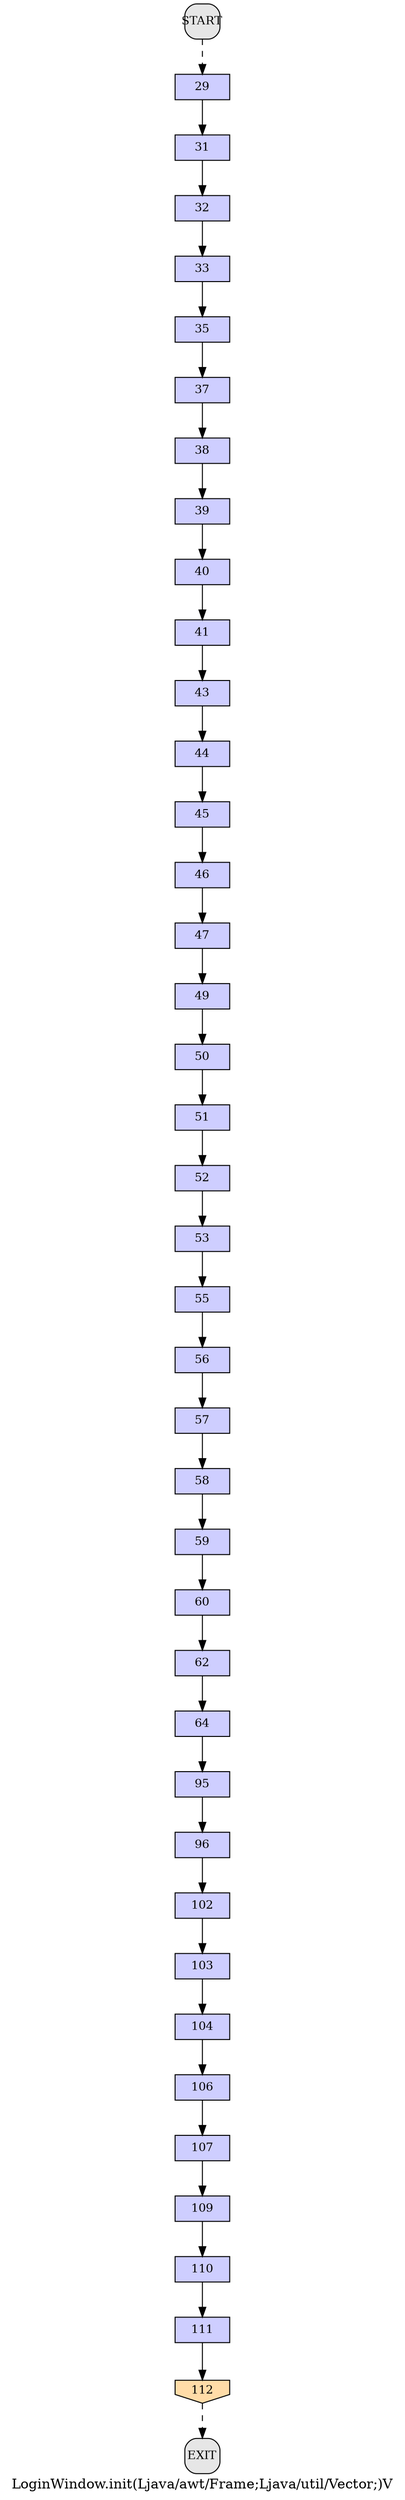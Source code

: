 /* --------------------------------------------------- */
/* Generated by Dr. Garbage Control Flow Graph Factory */
/* http://www.drgarbage.com                            */
/* Version: 4.5.0.201508311741                         */
/* Retrieved on: 2015-12-01 08:09:24.505               */
/* --------------------------------------------------- */
digraph "LoginWindow.init(Ljava/awt/Frame;Ljava/util/Vector;)V" {
 graph [label="LoginWindow.init(Ljava/awt/Frame;Ljava/util/Vector;)V"];
 2 [label="29", shape=box, style=filled, fillcolor="#CECEFF", fixedsize=true, fontsize=12, width=0.78, height=0.36 ]
 3 [label="31", shape=box, style=filled, fillcolor="#CECEFF", fixedsize=true, fontsize=12, width=0.78, height=0.36 ]
 4 [label="32", shape=box, style=filled, fillcolor="#CECEFF", fixedsize=true, fontsize=12, width=0.78, height=0.36 ]
 5 [label="33", shape=box, style=filled, fillcolor="#CECEFF", fixedsize=true, fontsize=12, width=0.78, height=0.36 ]
 6 [label="35", shape=box, style=filled, fillcolor="#CECEFF", fixedsize=true, fontsize=12, width=0.78, height=0.36 ]
 7 [label="37", shape=box, style=filled, fillcolor="#CECEFF", fixedsize=true, fontsize=12, width=0.78, height=0.36 ]
 8 [label="38", shape=box, style=filled, fillcolor="#CECEFF", fixedsize=true, fontsize=12, width=0.78, height=0.36 ]
 9 [label="39", shape=box, style=filled, fillcolor="#CECEFF", fixedsize=true, fontsize=12, width=0.78, height=0.36 ]
 10 [label="40", shape=box, style=filled, fillcolor="#CECEFF", fixedsize=true, fontsize=12, width=0.78, height=0.36 ]
 11 [label="41", shape=box, style=filled, fillcolor="#CECEFF", fixedsize=true, fontsize=12, width=0.78, height=0.36 ]
 12 [label="43", shape=box, style=filled, fillcolor="#CECEFF", fixedsize=true, fontsize=12, width=0.78, height=0.36 ]
 13 [label="44", shape=box, style=filled, fillcolor="#CECEFF", fixedsize=true, fontsize=12, width=0.78, height=0.36 ]
 14 [label="45", shape=box, style=filled, fillcolor="#CECEFF", fixedsize=true, fontsize=12, width=0.78, height=0.36 ]
 15 [label="46", shape=box, style=filled, fillcolor="#CECEFF", fixedsize=true, fontsize=12, width=0.78, height=0.36 ]
 16 [label="47", shape=box, style=filled, fillcolor="#CECEFF", fixedsize=true, fontsize=12, width=0.78, height=0.36 ]
 17 [label="49", shape=box, style=filled, fillcolor="#CECEFF", fixedsize=true, fontsize=12, width=0.78, height=0.36 ]
 18 [label="50", shape=box, style=filled, fillcolor="#CECEFF", fixedsize=true, fontsize=12, width=0.78, height=0.36 ]
 19 [label="51", shape=box, style=filled, fillcolor="#CECEFF", fixedsize=true, fontsize=12, width=0.78, height=0.36 ]
 20 [label="52", shape=box, style=filled, fillcolor="#CECEFF", fixedsize=true, fontsize=12, width=0.78, height=0.36 ]
 21 [label="53", shape=box, style=filled, fillcolor="#CECEFF", fixedsize=true, fontsize=12, width=0.78, height=0.36 ]
 22 [label="55", shape=box, style=filled, fillcolor="#CECEFF", fixedsize=true, fontsize=12, width=0.78, height=0.36 ]
 23 [label="56", shape=box, style=filled, fillcolor="#CECEFF", fixedsize=true, fontsize=12, width=0.78, height=0.36 ]
 24 [label="57", shape=box, style=filled, fillcolor="#CECEFF", fixedsize=true, fontsize=12, width=0.78, height=0.36 ]
 25 [label="58", shape=box, style=filled, fillcolor="#CECEFF", fixedsize=true, fontsize=12, width=0.78, height=0.36 ]
 26 [label="59", shape=box, style=filled, fillcolor="#CECEFF", fixedsize=true, fontsize=12, width=0.78, height=0.36 ]
 27 [label="60", shape=box, style=filled, fillcolor="#CECEFF", fixedsize=true, fontsize=12, width=0.78, height=0.36 ]
 28 [label="62", shape=box, style=filled, fillcolor="#CECEFF", fixedsize=true, fontsize=12, width=0.78, height=0.36 ]
 29 [label="64", shape=box, style=filled, fillcolor="#CECEFF", fixedsize=true, fontsize=12, width=0.78, height=0.36 ]
 30 [label="95", shape=box, style=filled, fillcolor="#CECEFF", fixedsize=true, fontsize=12, width=0.78, height=0.36 ]
 31 [label="96", shape=box, style=filled, fillcolor="#CECEFF", fixedsize=true, fontsize=12, width=0.78, height=0.36 ]
 32 [label="102", shape=box, style=filled, fillcolor="#CECEFF", fixedsize=true, fontsize=12, width=0.78, height=0.36 ]
 33 [label="103", shape=box, style=filled, fillcolor="#CECEFF", fixedsize=true, fontsize=12, width=0.78, height=0.36 ]
 34 [label="104", shape=box, style=filled, fillcolor="#CECEFF", fixedsize=true, fontsize=12, width=0.78, height=0.36 ]
 35 [label="106", shape=box, style=filled, fillcolor="#CECEFF", fixedsize=true, fontsize=12, width=0.78, height=0.36 ]
 36 [label="107", shape=box, style=filled, fillcolor="#CECEFF", fixedsize=true, fontsize=12, width=0.78, height=0.36 ]
 37 [label="109", shape=box, style=filled, fillcolor="#CECEFF", fixedsize=true, fontsize=12, width=0.78, height=0.36 ]
 38 [label="110", shape=box, style=filled, fillcolor="#CECEFF", fixedsize=true, fontsize=12, width=0.78, height=0.36 ]
 39 [label="111", shape=box, style=filled, fillcolor="#CECEFF", fixedsize=true, fontsize=12, width=0.78, height=0.36 ]
 40 [label="112", shape=invhouse, style=filled, fillcolor="#FFDCA8", fixedsize=true, fontsize=12, width=0.78, height=0.36 ]
 41 [label="START", shape=box, style="filled, rounded", fillcolor="#E6E6E6", fixedsize=true, fontsize=12, width=0.5, height=0.5 ]
 42 [label="EXIT", shape=box, style="filled, rounded", fillcolor="#E6E6E6", fixedsize=true, fontsize=12, width=0.5, height=0.5 ]
 41 -> 2 [label="", style=dashed ]
 2 -> 3 [label="", style=solid ]
 3 -> 4 [label="", style=solid ]
 4 -> 5 [label="", style=solid ]
 5 -> 6 [label="", style=solid ]
 6 -> 7 [label="", style=solid ]
 7 -> 8 [label="", style=solid ]
 8 -> 9 [label="", style=solid ]
 9 -> 10 [label="", style=solid ]
 10 -> 11 [label="", style=solid ]
 11 -> 12 [label="", style=solid ]
 12 -> 13 [label="", style=solid ]
 13 -> 14 [label="", style=solid ]
 14 -> 15 [label="", style=solid ]
 15 -> 16 [label="", style=solid ]
 16 -> 17 [label="", style=solid ]
 17 -> 18 [label="", style=solid ]
 18 -> 19 [label="", style=solid ]
 19 -> 20 [label="", style=solid ]
 20 -> 21 [label="", style=solid ]
 21 -> 22 [label="", style=solid ]
 22 -> 23 [label="", style=solid ]
 23 -> 24 [label="", style=solid ]
 24 -> 25 [label="", style=solid ]
 25 -> 26 [label="", style=solid ]
 26 -> 27 [label="", style=solid ]
 27 -> 28 [label="", style=solid ]
 28 -> 29 [label="", style=solid ]
 29 -> 30 [label="", style=solid ]
 30 -> 31 [label="", style=solid ]
 31 -> 32 [label="", style=solid ]
 32 -> 33 [label="", style=solid ]
 33 -> 34 [label="", style=solid ]
 34 -> 35 [label="", style=solid ]
 35 -> 36 [label="", style=solid ]
 36 -> 37 [label="", style=solid ]
 37 -> 38 [label="", style=solid ]
 38 -> 39 [label="", style=solid ]
 39 -> 40 [label="", style=solid ]
 40 -> 42 [label="", style=dashed ]
}
